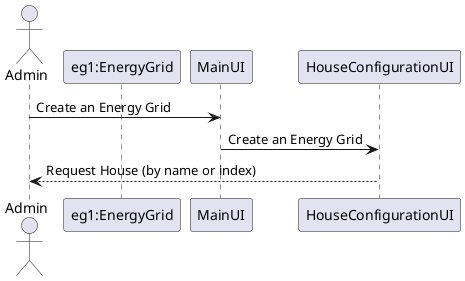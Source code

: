 @startuml
actor Admin
participant "eg1:EnergyGrid"

Admin -> MainUI: Create an Energy Grid
MainUI -> HouseConfigurationUI: Create an Energy Grid
HouseConfigurationUI --> Admin: Request House (by name or index)
@enduml